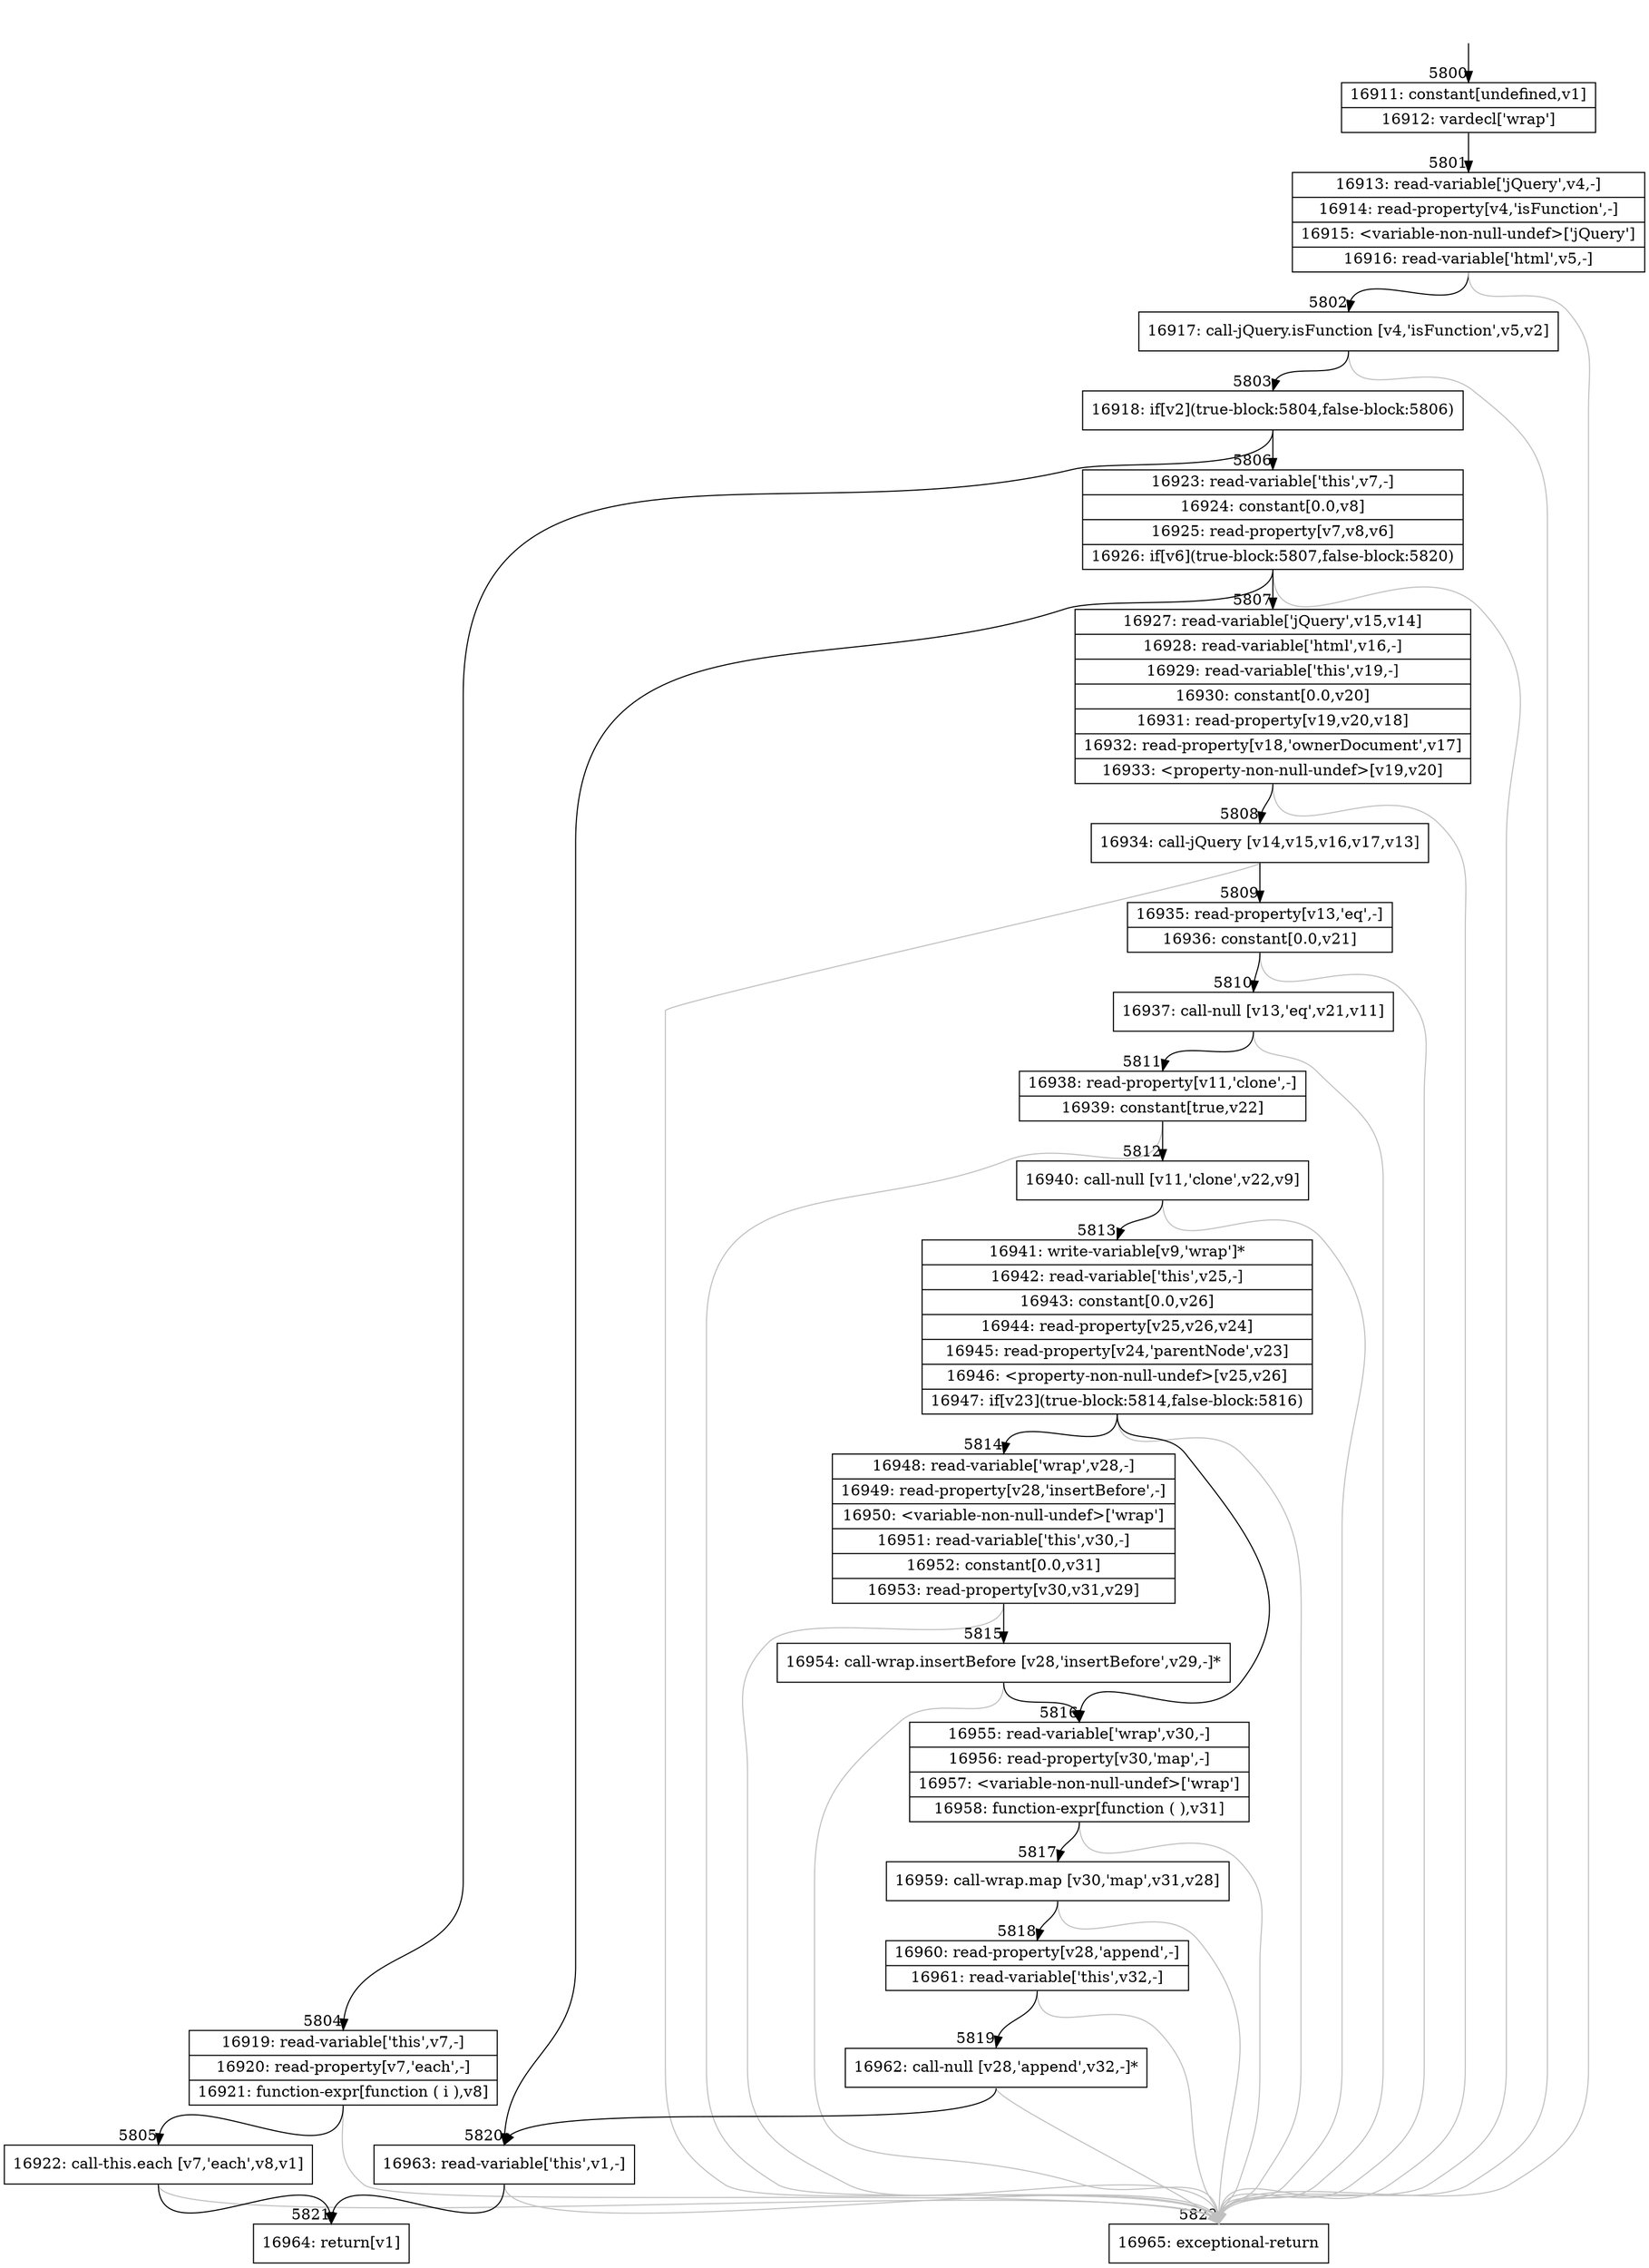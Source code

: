 digraph {
rankdir="TD"
BB_entry375[shape=none,label=""];
BB_entry375 -> BB5800 [tailport=s, headport=n, headlabel="    5800"]
BB5800 [shape=record label="{16911: constant[undefined,v1]|16912: vardecl['wrap']}" ] 
BB5800 -> BB5801 [tailport=s, headport=n, headlabel="      5801"]
BB5801 [shape=record label="{16913: read-variable['jQuery',v4,-]|16914: read-property[v4,'isFunction',-]|16915: \<variable-non-null-undef\>['jQuery']|16916: read-variable['html',v5,-]}" ] 
BB5801 -> BB5802 [tailport=s, headport=n, headlabel="      5802"]
BB5801 -> BB5822 [tailport=s, headport=n, color=gray, headlabel="      5822"]
BB5802 [shape=record label="{16917: call-jQuery.isFunction [v4,'isFunction',v5,v2]}" ] 
BB5802 -> BB5803 [tailport=s, headport=n, headlabel="      5803"]
BB5802 -> BB5822 [tailport=s, headport=n, color=gray]
BB5803 [shape=record label="{16918: if[v2](true-block:5804,false-block:5806)}" ] 
BB5803 -> BB5804 [tailport=s, headport=n, headlabel="      5804"]
BB5803 -> BB5806 [tailport=s, headport=n, headlabel="      5806"]
BB5804 [shape=record label="{16919: read-variable['this',v7,-]|16920: read-property[v7,'each',-]|16921: function-expr[function ( i ),v8]}" ] 
BB5804 -> BB5805 [tailport=s, headport=n, headlabel="      5805"]
BB5804 -> BB5822 [tailport=s, headport=n, color=gray]
BB5805 [shape=record label="{16922: call-this.each [v7,'each',v8,v1]}" ] 
BB5805 -> BB5821 [tailport=s, headport=n, headlabel="      5821"]
BB5805 -> BB5822 [tailport=s, headport=n, color=gray]
BB5806 [shape=record label="{16923: read-variable['this',v7,-]|16924: constant[0.0,v8]|16925: read-property[v7,v8,v6]|16926: if[v6](true-block:5807,false-block:5820)}" ] 
BB5806 -> BB5807 [tailport=s, headport=n, headlabel="      5807"]
BB5806 -> BB5820 [tailport=s, headport=n, headlabel="      5820"]
BB5806 -> BB5822 [tailport=s, headport=n, color=gray]
BB5807 [shape=record label="{16927: read-variable['jQuery',v15,v14]|16928: read-variable['html',v16,-]|16929: read-variable['this',v19,-]|16930: constant[0.0,v20]|16931: read-property[v19,v20,v18]|16932: read-property[v18,'ownerDocument',v17]|16933: \<property-non-null-undef\>[v19,v20]}" ] 
BB5807 -> BB5808 [tailport=s, headport=n, headlabel="      5808"]
BB5807 -> BB5822 [tailport=s, headport=n, color=gray]
BB5808 [shape=record label="{16934: call-jQuery [v14,v15,v16,v17,v13]}" ] 
BB5808 -> BB5809 [tailport=s, headport=n, headlabel="      5809"]
BB5808 -> BB5822 [tailport=s, headport=n, color=gray]
BB5809 [shape=record label="{16935: read-property[v13,'eq',-]|16936: constant[0.0,v21]}" ] 
BB5809 -> BB5810 [tailport=s, headport=n, headlabel="      5810"]
BB5809 -> BB5822 [tailport=s, headport=n, color=gray]
BB5810 [shape=record label="{16937: call-null [v13,'eq',v21,v11]}" ] 
BB5810 -> BB5811 [tailport=s, headport=n, headlabel="      5811"]
BB5810 -> BB5822 [tailport=s, headport=n, color=gray]
BB5811 [shape=record label="{16938: read-property[v11,'clone',-]|16939: constant[true,v22]}" ] 
BB5811 -> BB5812 [tailport=s, headport=n, headlabel="      5812"]
BB5811 -> BB5822 [tailport=s, headport=n, color=gray]
BB5812 [shape=record label="{16940: call-null [v11,'clone',v22,v9]}" ] 
BB5812 -> BB5813 [tailport=s, headport=n, headlabel="      5813"]
BB5812 -> BB5822 [tailport=s, headport=n, color=gray]
BB5813 [shape=record label="{16941: write-variable[v9,'wrap']*|16942: read-variable['this',v25,-]|16943: constant[0.0,v26]|16944: read-property[v25,v26,v24]|16945: read-property[v24,'parentNode',v23]|16946: \<property-non-null-undef\>[v25,v26]|16947: if[v23](true-block:5814,false-block:5816)}" ] 
BB5813 -> BB5814 [tailport=s, headport=n, headlabel="      5814"]
BB5813 -> BB5816 [tailport=s, headport=n, headlabel="      5816"]
BB5813 -> BB5822 [tailport=s, headport=n, color=gray]
BB5814 [shape=record label="{16948: read-variable['wrap',v28,-]|16949: read-property[v28,'insertBefore',-]|16950: \<variable-non-null-undef\>['wrap']|16951: read-variable['this',v30,-]|16952: constant[0.0,v31]|16953: read-property[v30,v31,v29]}" ] 
BB5814 -> BB5815 [tailport=s, headport=n, headlabel="      5815"]
BB5814 -> BB5822 [tailport=s, headport=n, color=gray]
BB5815 [shape=record label="{16954: call-wrap.insertBefore [v28,'insertBefore',v29,-]*}" ] 
BB5815 -> BB5816 [tailport=s, headport=n]
BB5815 -> BB5822 [tailport=s, headport=n, color=gray]
BB5816 [shape=record label="{16955: read-variable['wrap',v30,-]|16956: read-property[v30,'map',-]|16957: \<variable-non-null-undef\>['wrap']|16958: function-expr[function ( ),v31]}" ] 
BB5816 -> BB5817 [tailport=s, headport=n, headlabel="      5817"]
BB5816 -> BB5822 [tailport=s, headport=n, color=gray]
BB5817 [shape=record label="{16959: call-wrap.map [v30,'map',v31,v28]}" ] 
BB5817 -> BB5818 [tailport=s, headport=n, headlabel="      5818"]
BB5817 -> BB5822 [tailport=s, headport=n, color=gray]
BB5818 [shape=record label="{16960: read-property[v28,'append',-]|16961: read-variable['this',v32,-]}" ] 
BB5818 -> BB5819 [tailport=s, headport=n, headlabel="      5819"]
BB5818 -> BB5822 [tailport=s, headport=n, color=gray]
BB5819 [shape=record label="{16962: call-null [v28,'append',v32,-]*}" ] 
BB5819 -> BB5820 [tailport=s, headport=n]
BB5819 -> BB5822 [tailport=s, headport=n, color=gray]
BB5820 [shape=record label="{16963: read-variable['this',v1,-]}" ] 
BB5820 -> BB5821 [tailport=s, headport=n]
BB5820 -> BB5822 [tailport=s, headport=n, color=gray]
BB5821 [shape=record label="{16964: return[v1]}" ] 
BB5822 [shape=record label="{16965: exceptional-return}" ] 
//#$~ 5909
}
